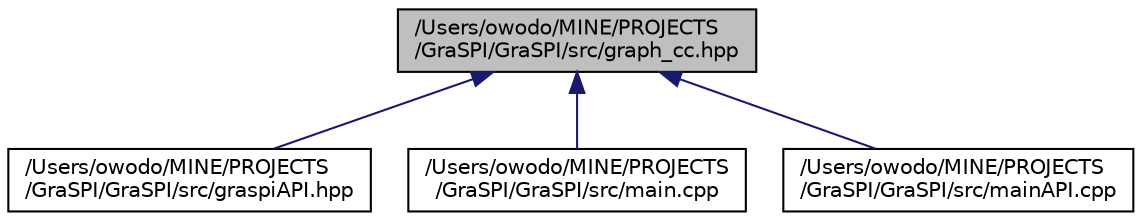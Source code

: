 digraph "/Users/owodo/MINE/PROJECTS/GraSPI/GraSPI/src/graph_cc.hpp"
{
 // LATEX_PDF_SIZE
  edge [fontname="Helvetica",fontsize="10",labelfontname="Helvetica",labelfontsize="10"];
  node [fontname="Helvetica",fontsize="10",shape=record];
  Node1 [label="/Users/owodo/MINE/PROJECTS\l/GraSPI/GraSPI/src/graph_cc.hpp",height=0.2,width=0.4,color="black", fillcolor="grey75", style="filled", fontcolor="black",tooltip=" "];
  Node1 -> Node2 [dir="back",color="midnightblue",fontsize="10",style="solid",fontname="Helvetica"];
  Node2 [label="/Users/owodo/MINE/PROJECTS\l/GraSPI/GraSPI/src/graspiAPI.hpp",height=0.2,width=0.4,color="black", fillcolor="white", style="filled",URL="$graspi_a_p_i_8hpp.html",tooltip=" "];
  Node1 -> Node3 [dir="back",color="midnightblue",fontsize="10",style="solid",fontname="Helvetica"];
  Node3 [label="/Users/owodo/MINE/PROJECTS\l/GraSPI/GraSPI/src/main.cpp",height=0.2,width=0.4,color="black", fillcolor="white", style="filled",URL="$main_8cpp.html",tooltip=" "];
  Node1 -> Node4 [dir="back",color="midnightblue",fontsize="10",style="solid",fontname="Helvetica"];
  Node4 [label="/Users/owodo/MINE/PROJECTS\l/GraSPI/GraSPI/src/mainAPI.cpp",height=0.2,width=0.4,color="black", fillcolor="white", style="filled",URL="$main_a_p_i_8cpp.html",tooltip=" "];
}
